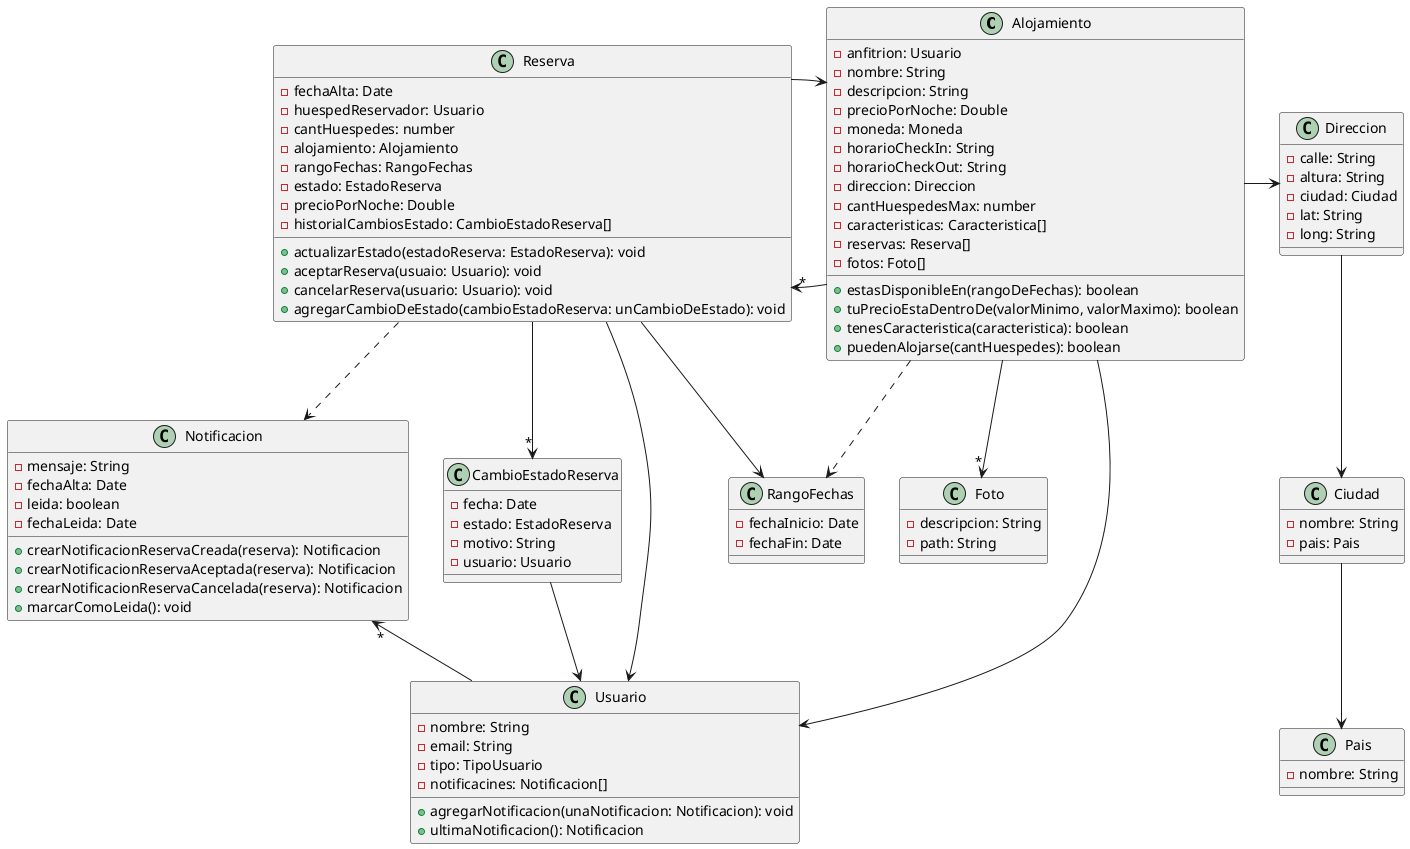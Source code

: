 @startuml birbnb

class Alojamiento {
  - anfitrion: Usuario
  - nombre: String
  - descripcion: String
  - precioPorNoche: Double
  - moneda: Moneda
  - horarioCheckIn: String
  - horarioCheckOut: String
  - direccion: Direccion
  - cantHuespedesMax: number
  - caracteristicas: Caracteristica[]
  - reservas: Reserva[]
  - fotos: Foto[]

  + estasDisponibleEn(rangoDeFechas): boolean
  + tuPrecioEstaDentroDe(valorMinimo, valorMaximo): boolean
  + tenesCaracteristica(caracteristica): boolean
  + puedenAlojarse(cantHuespedes): boolean
}

class Foto {
  - descripcion: String
  - path: String
}

class Direccion {
  - calle: String
  - altura: String
  - ciudad: Ciudad
  - lat: String
  - long: String
}

class Ciudad {
  - nombre: String
  - pais: Pais
}

class Pais {
  - nombre: String
}

class RangoFechas {
  - fechaInicio: Date
  - fechaFin: Date
}

class Reserva {
  - fechaAlta: Date
  - huespedReservador: Usuario
  - cantHuespedes: number
  - alojamiento: Alojamiento
  - rangoFechas: RangoFechas
  - estado: EstadoReserva
  - precioPorNoche: Double
  - historialCambiosEstado: CambioEstadoReserva[]

  + actualizarEstado(estadoReserva: EstadoReserva): void
  + aceptarReserva(usuaio: Usuario): void
  + cancelarReserva(usuario: Usuario): void
  + agregarCambioDeEstado(cambioEstadoReserva: unCambioDeEstado): void
}

class CambioEstadoReserva {
  - fecha: Date
  - estado: EstadoReserva
  - motivo: String
  - usuario: Usuario
}

class Notificacion {
  - mensaje: String
  - fechaAlta: Date
  - leida: boolean
  - fechaLeida: Date

  + crearNotificacionReservaCreada(reserva): Notificacion
  + crearNotificacionReservaAceptada(reserva): Notificacion
  + crearNotificacionReservaCancelada(reserva): Notificacion
  + marcarComoLeida(): void
}

class Usuario {
  - nombre: String
  - email: String
  - tipo: TipoUsuario
  - notificacines: Notificacion[]

  + agregarNotificacion(unaNotificacion: Notificacion): void
  + ultimaNotificacion(): Notificacion
}

Alojamiento -> Direccion
Alojamiento -->"*" Foto
Alojamiento --> Usuario
Alojamiento ..> RangoFechas
Alojamiento -l->"*" Reserva

Reserva -r-> Alojamiento
Reserva -l-> RangoFechas
Reserva --> Usuario
Reserva -->"*" CambioEstadoReserva

Direccion --> Ciudad
Ciudad --> Pais

CambioEstadoReserva --> Usuario

Usuario -u->"*" Notificacion

Reserva .d.> Notificacion

@enduml
